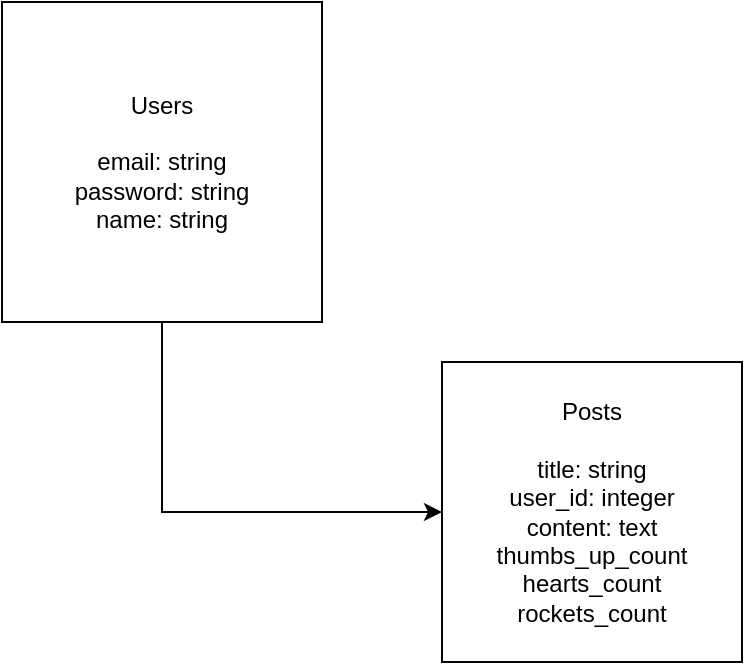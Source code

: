 <mxfile version="20.6.0" type="device"><diagram id="p3jEmEZu5HGC2qX5bTva" name="Page-1"><mxGraphModel dx="461" dy="717" grid="1" gridSize="10" guides="1" tooltips="1" connect="1" arrows="1" fold="1" page="1" pageScale="1" pageWidth="850" pageHeight="1100" math="0" shadow="0"><root><mxCell id="0"/><mxCell id="1" parent="0"/><mxCell id="MUUe200kTn-NZmP4a2no-1" value="Users&lt;br&gt;&lt;br&gt;email: string&lt;br&gt;password: string&lt;br&gt;name: string" style="whiteSpace=wrap;html=1;aspect=fixed;" vertex="1" parent="1"><mxGeometry x="40" width="160" height="160" as="geometry"/></mxCell><mxCell id="MUUe200kTn-NZmP4a2no-2" value="Posts&lt;br&gt;&lt;br&gt;title: string&lt;br&gt;user_id: integer&lt;br&gt;content: text&lt;br&gt;thumbs_up_count&lt;br&gt;hearts_count&lt;br&gt;rockets_count&lt;br&gt;" style="whiteSpace=wrap;html=1;aspect=fixed;" vertex="1" parent="1"><mxGeometry x="260" y="180" width="150" height="150" as="geometry"/></mxCell><mxCell id="MUUe200kTn-NZmP4a2no-5" value="" style="endArrow=classic;html=1;rounded=0;exitX=0.5;exitY=1;exitDx=0;exitDy=0;entryX=0;entryY=0.5;entryDx=0;entryDy=0;" edge="1" parent="1" source="MUUe200kTn-NZmP4a2no-1" target="MUUe200kTn-NZmP4a2no-2"><mxGeometry width="50" height="50" relative="1" as="geometry"><mxPoint x="220" y="300" as="sourcePoint"/><mxPoint x="260" y="480" as="targetPoint"/><Array as="points"><mxPoint x="120" y="255"/></Array></mxGeometry></mxCell></root></mxGraphModel></diagram></mxfile>